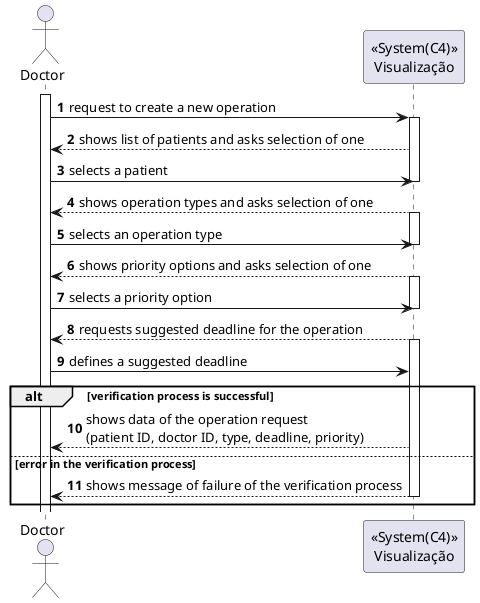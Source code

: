﻿@startuml
'https://plantuml.com/sequence-diagram

autonumber
actor Doctor as doc
participant "<<System(C4)>>\nVisualização" as sys

activate doc

doc -> sys: request to create a new operation

activate sys

sys --> doc: shows list of patients and asks selection of one
doc -> sys: selects a patient

deactivate sys

sys --> doc: shows operation types and asks selection of one

activate sys


doc -> sys: selects an operation type
deactivate sys


sys --> doc: shows priority options and asks selection of one
activate sys

doc -> sys: selects a priority option

deactivate sys


sys --> doc: requests suggested deadline for the operation
activate sys

doc -> sys: defines a suggested deadline







alt verification process is successful

  sys --> doc: shows data of the operation request \n(patient ID, doctor ID, type, deadline, priority)


else error in the verification process

  sys --> doc: shows message of failure of the verification process

  deactivate sys

end

@enduml